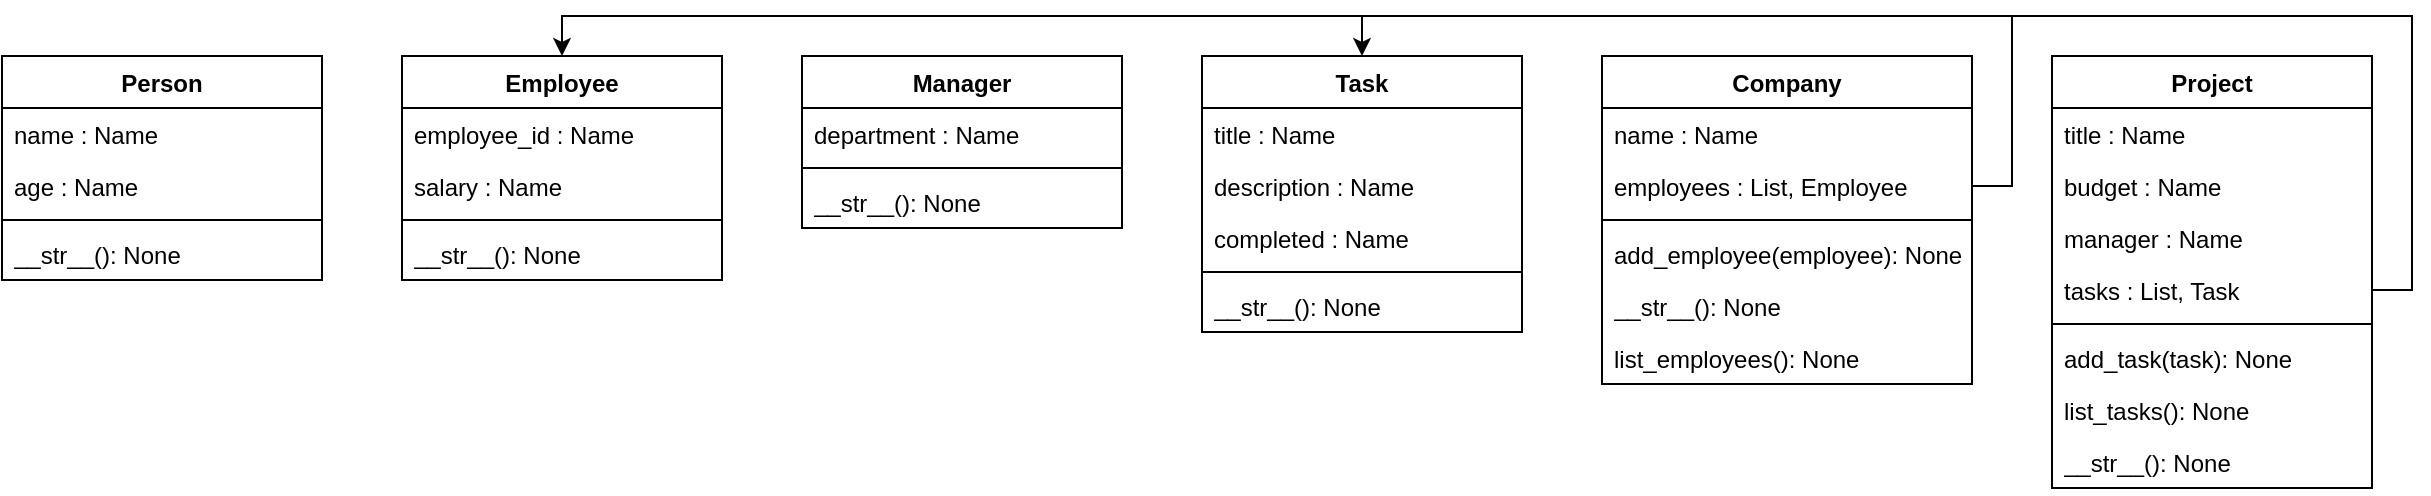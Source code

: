 <mxfile version="24.7.5">
  <diagram name="Page-1" id="page-1">
    <mxGraphModel dx="1912" dy="2294" grid="0" gridSize="10" guides="0" tooltips="1" connect="1" arrows="1" fold="1" page="1" pageScale="1" pageWidth="827" pageHeight="1169" math="0" shadow="0">
      <root>
        <mxCell id="0" />
        <mxCell id="1" parent="0" />
        <mxCell id="Class_1ac8d93fec9348929dc1d9de511b45c1" value="Person" style="swimlane;fontStyle=1;align=center;verticalAlign=top;childLayout=stackLayout;horizontal=1;startSize=26;horizontalStack=0;resizeParent=1;resizeParentMax=0;resizeLast=0;collapsible=1;marginBottom=0;whiteSpace=wrap;html=1;" vertex="1" parent="1">
          <mxGeometry x="20" y="20" width="160" height="112" as="geometry" />
        </mxCell>
        <mxCell id="Class_1ac8d93fec9348929dc1d9de511b45c1_80780f96c0b2425098fa31db05dde7c4" value="name : Name" style="text;strokeColor=none;fillColor=none;align=left;verticalAlign=top;spacingLeft=4;spacingRight=4;overflow=hidden;rotatable=0;points=[[0,0.5],[1,0.5]];portConstraint=eastwest;whiteSpace=wrap;html=1;" vertex="1" parent="Class_1ac8d93fec9348929dc1d9de511b45c1">
          <mxGeometry y="26" width="160" height="26" as="geometry" />
        </mxCell>
        <mxCell id="Class_1ac8d93fec9348929dc1d9de511b45c1_0d820a5fd3eb4db99cca3117592eaba1" value="age : Name" style="text;strokeColor=none;fillColor=none;align=left;verticalAlign=top;spacingLeft=4;spacingRight=4;overflow=hidden;rotatable=0;points=[[0,0.5],[1,0.5]];portConstraint=eastwest;whiteSpace=wrap;html=1;" vertex="1" parent="Class_1ac8d93fec9348929dc1d9de511b45c1">
          <mxGeometry y="52" width="160" height="26" as="geometry" />
        </mxCell>
        <mxCell id="Class_1ac8d93fec9348929dc1d9de511b45c1_separator" style="line;strokeColor=#000000;strokeWidth=1;" vertex="1" parent="Class_1ac8d93fec9348929dc1d9de511b45c1">
          <mxGeometry y="78" width="160" height="8" as="geometry" />
        </mxCell>
        <mxCell id="Class_1ac8d93fec9348929dc1d9de511b45c1_f97491751e1946ff9b935b70b5f95a76" value="__str__(): None" style="text;strokeColor=none;fillColor=none;align=left;verticalAlign=top;spacingLeft=4;spacingRight=4;overflow=hidden;rotatable=0;points=[[0,0.5],[1,0.5]];portConstraint=eastwest;whiteSpace=wrap;html=1;" vertex="1" parent="Class_1ac8d93fec9348929dc1d9de511b45c1">
          <mxGeometry y="86" width="160" height="26" as="geometry" />
        </mxCell>
        <mxCell id="Class_bb685374c6074bfba74ee04919b15bf3" value="Employee" style="swimlane;fontStyle=1;align=center;verticalAlign=top;childLayout=stackLayout;horizontal=1;startSize=26;horizontalStack=0;resizeParent=1;resizeParentMax=0;resizeLast=0;collapsible=1;marginBottom=0;whiteSpace=wrap;html=1;" vertex="1" parent="1">
          <mxGeometry x="220" y="20" width="160" height="112" as="geometry" />
        </mxCell>
        <mxCell id="Class_bb685374c6074bfba74ee04919b15bf3_c8b613911ffb4d14920a641e4e7dab97" value="employee_id : Name" style="text;strokeColor=none;fillColor=none;align=left;verticalAlign=top;spacingLeft=4;spacingRight=4;overflow=hidden;rotatable=0;points=[[0,0.5],[1,0.5]];portConstraint=eastwest;whiteSpace=wrap;html=1;" vertex="1" parent="Class_bb685374c6074bfba74ee04919b15bf3">
          <mxGeometry y="26" width="160" height="26" as="geometry" />
        </mxCell>
        <mxCell id="Class_bb685374c6074bfba74ee04919b15bf3_b93be72634474dc6a730864974ff3c4d" value="salary : Name" style="text;strokeColor=none;fillColor=none;align=left;verticalAlign=top;spacingLeft=4;spacingRight=4;overflow=hidden;rotatable=0;points=[[0,0.5],[1,0.5]];portConstraint=eastwest;whiteSpace=wrap;html=1;" vertex="1" parent="Class_bb685374c6074bfba74ee04919b15bf3">
          <mxGeometry y="52" width="160" height="26" as="geometry" />
        </mxCell>
        <mxCell id="Class_bb685374c6074bfba74ee04919b15bf3_separator" style="line;strokeColor=#000000;strokeWidth=1;" vertex="1" parent="Class_bb685374c6074bfba74ee04919b15bf3">
          <mxGeometry y="78" width="160" height="8" as="geometry" />
        </mxCell>
        <mxCell id="Class_bb685374c6074bfba74ee04919b15bf3_ac1554cc9d0c4682a92de6a53e8bf7fa" value="__str__(): None" style="text;strokeColor=none;fillColor=none;align=left;verticalAlign=top;spacingLeft=4;spacingRight=4;overflow=hidden;rotatable=0;points=[[0,0.5],[1,0.5]];portConstraint=eastwest;whiteSpace=wrap;html=1;" vertex="1" parent="Class_bb685374c6074bfba74ee04919b15bf3">
          <mxGeometry y="86" width="160" height="26" as="geometry" />
        </mxCell>
        <mxCell id="Class_d39c7666edbc43a593961373e6ea6a99" value="Manager" style="swimlane;fontStyle=1;align=center;verticalAlign=top;childLayout=stackLayout;horizontal=1;startSize=26;horizontalStack=0;resizeParent=1;resizeParentMax=0;resizeLast=0;collapsible=1;marginBottom=0;whiteSpace=wrap;html=1;" vertex="1" parent="1">
          <mxGeometry x="420" y="20" width="160" height="86" as="geometry" />
        </mxCell>
        <mxCell id="Class_d39c7666edbc43a593961373e6ea6a99_9dc3478ca5b7402599ca3a24a098031b" value="department : Name" style="text;strokeColor=none;fillColor=none;align=left;verticalAlign=top;spacingLeft=4;spacingRight=4;overflow=hidden;rotatable=0;points=[[0,0.5],[1,0.5]];portConstraint=eastwest;whiteSpace=wrap;html=1;" vertex="1" parent="Class_d39c7666edbc43a593961373e6ea6a99">
          <mxGeometry y="26" width="160" height="26" as="geometry" />
        </mxCell>
        <mxCell id="Class_d39c7666edbc43a593961373e6ea6a99_separator" style="line;strokeColor=#000000;strokeWidth=1;" vertex="1" parent="Class_d39c7666edbc43a593961373e6ea6a99">
          <mxGeometry y="52" width="160" height="8" as="geometry" />
        </mxCell>
        <mxCell id="Class_d39c7666edbc43a593961373e6ea6a99_ce0bbbc8327f46a29145bd6e1e069f58" value="__str__(): None" style="text;strokeColor=none;fillColor=none;align=left;verticalAlign=top;spacingLeft=4;spacingRight=4;overflow=hidden;rotatable=0;points=[[0,0.5],[1,0.5]];portConstraint=eastwest;whiteSpace=wrap;html=1;" vertex="1" parent="Class_d39c7666edbc43a593961373e6ea6a99">
          <mxGeometry y="60" width="160" height="26" as="geometry" />
        </mxCell>
        <mxCell id="Class_5aee7db894e143a7b40e9acd8556012e" value="Task" style="swimlane;fontStyle=1;align=center;verticalAlign=top;childLayout=stackLayout;horizontal=1;startSize=26;horizontalStack=0;resizeParent=1;resizeParentMax=0;resizeLast=0;collapsible=1;marginBottom=0;whiteSpace=wrap;html=1;" vertex="1" parent="1">
          <mxGeometry x="620" y="20" width="160" height="138" as="geometry" />
        </mxCell>
        <mxCell id="Class_5aee7db894e143a7b40e9acd8556012e_5841ff1ce10f472293c3aa43baa654c4" value="title : Name" style="text;strokeColor=none;fillColor=none;align=left;verticalAlign=top;spacingLeft=4;spacingRight=4;overflow=hidden;rotatable=0;points=[[0,0.5],[1,0.5]];portConstraint=eastwest;whiteSpace=wrap;html=1;" vertex="1" parent="Class_5aee7db894e143a7b40e9acd8556012e">
          <mxGeometry y="26" width="160" height="26" as="geometry" />
        </mxCell>
        <mxCell id="Class_5aee7db894e143a7b40e9acd8556012e_7eb9f31fabb14439a417fe705cc4573d" value="description : Name" style="text;strokeColor=none;fillColor=none;align=left;verticalAlign=top;spacingLeft=4;spacingRight=4;overflow=hidden;rotatable=0;points=[[0,0.5],[1,0.5]];portConstraint=eastwest;whiteSpace=wrap;html=1;" vertex="1" parent="Class_5aee7db894e143a7b40e9acd8556012e">
          <mxGeometry y="52" width="160" height="26" as="geometry" />
        </mxCell>
        <mxCell id="Class_5aee7db894e143a7b40e9acd8556012e_709e4e9cab0548f283febd9b4e69a245" value="completed : Name" style="text;strokeColor=none;fillColor=none;align=left;verticalAlign=top;spacingLeft=4;spacingRight=4;overflow=hidden;rotatable=0;points=[[0,0.5],[1,0.5]];portConstraint=eastwest;whiteSpace=wrap;html=1;" vertex="1" parent="Class_5aee7db894e143a7b40e9acd8556012e">
          <mxGeometry y="78" width="160" height="26" as="geometry" />
        </mxCell>
        <mxCell id="Class_5aee7db894e143a7b40e9acd8556012e_separator" style="line;strokeColor=#000000;strokeWidth=1;" vertex="1" parent="Class_5aee7db894e143a7b40e9acd8556012e">
          <mxGeometry y="104" width="160" height="8" as="geometry" />
        </mxCell>
        <mxCell id="Class_5aee7db894e143a7b40e9acd8556012e_eaf7074a25dd451ebed7092a764f4935" value="__str__(): None" style="text;strokeColor=none;fillColor=none;align=left;verticalAlign=top;spacingLeft=4;spacingRight=4;overflow=hidden;rotatable=0;points=[[0,0.5],[1,0.5]];portConstraint=eastwest;whiteSpace=wrap;html=1;" vertex="1" parent="Class_5aee7db894e143a7b40e9acd8556012e">
          <mxGeometry y="112" width="160" height="26" as="geometry" />
        </mxCell>
        <mxCell id="Class_11c20d70e2ad40599217bbc72461362b" value="Company" style="swimlane;fontStyle=1;align=center;verticalAlign=top;childLayout=stackLayout;horizontal=1;startSize=26;horizontalStack=0;resizeParent=1;resizeParentMax=0;resizeLast=0;collapsible=1;marginBottom=0;whiteSpace=wrap;html=1;" vertex="1" parent="1">
          <mxGeometry x="820" y="20" width="185" height="164" as="geometry" />
        </mxCell>
        <mxCell id="Class_11c20d70e2ad40599217bbc72461362b_a2beaea12dce4147bdf0a0916291a17f" value="name : Name" style="text;strokeColor=none;fillColor=none;align=left;verticalAlign=top;spacingLeft=4;spacingRight=4;overflow=hidden;rotatable=0;points=[[0,0.5],[1,0.5]];portConstraint=eastwest;whiteSpace=wrap;html=1;" vertex="1" parent="Class_11c20d70e2ad40599217bbc72461362b">
          <mxGeometry y="26" width="185" height="26" as="geometry" />
        </mxCell>
        <mxCell id="Class_11c20d70e2ad40599217bbc72461362b_7db164894d3b40c5b35868471ebac462" value="employees : List, Employee" style="text;strokeColor=none;fillColor=none;align=left;verticalAlign=top;spacingLeft=4;spacingRight=4;overflow=hidden;rotatable=0;points=[[0,0.5],[1,0.5]];portConstraint=eastwest;whiteSpace=wrap;html=1;" vertex="1" parent="Class_11c20d70e2ad40599217bbc72461362b">
          <mxGeometry y="52" width="185" height="26" as="geometry" />
        </mxCell>
        <mxCell id="Class_11c20d70e2ad40599217bbc72461362b_separator" style="line;strokeColor=#000000;strokeWidth=1;" vertex="1" parent="Class_11c20d70e2ad40599217bbc72461362b">
          <mxGeometry y="78" width="185" height="8" as="geometry" />
        </mxCell>
        <mxCell id="Class_11c20d70e2ad40599217bbc72461362b_f75da7a0aa7d47339f806f2397835822" value="add_employee(employee): None" style="text;strokeColor=none;fillColor=none;align=left;verticalAlign=top;spacingLeft=4;spacingRight=4;overflow=hidden;rotatable=0;points=[[0,0.5],[1,0.5]];portConstraint=eastwest;whiteSpace=wrap;html=1;" vertex="1" parent="Class_11c20d70e2ad40599217bbc72461362b">
          <mxGeometry y="86" width="185" height="26" as="geometry" />
        </mxCell>
        <mxCell id="Class_11c20d70e2ad40599217bbc72461362b_b4d5543905684d51bd443d4b61d77ecb" value="__str__(): None" style="text;strokeColor=none;fillColor=none;align=left;verticalAlign=top;spacingLeft=4;spacingRight=4;overflow=hidden;rotatable=0;points=[[0,0.5],[1,0.5]];portConstraint=eastwest;whiteSpace=wrap;html=1;" vertex="1" parent="Class_11c20d70e2ad40599217bbc72461362b">
          <mxGeometry y="112" width="185" height="26" as="geometry" />
        </mxCell>
        <mxCell id="Class_11c20d70e2ad40599217bbc72461362b_8666608e1d0b48e684c10f5500e392b6" value="list_employees(): None" style="text;strokeColor=none;fillColor=none;align=left;verticalAlign=top;spacingLeft=4;spacingRight=4;overflow=hidden;rotatable=0;points=[[0,0.5],[1,0.5]];portConstraint=eastwest;whiteSpace=wrap;html=1;" vertex="1" parent="Class_11c20d70e2ad40599217bbc72461362b">
          <mxGeometry y="138" width="185" height="26" as="geometry" />
        </mxCell>
        <mxCell id="Class_35bf7beca2cf4e879a0c8b44783f9b5c" value="Project" style="swimlane;fontStyle=1;align=center;verticalAlign=top;childLayout=stackLayout;horizontal=1;startSize=26;horizontalStack=0;resizeParent=1;resizeParentMax=0;resizeLast=0;collapsible=1;marginBottom=0;whiteSpace=wrap;html=1;" vertex="1" parent="1">
          <mxGeometry x="1045" y="20" width="160" height="216" as="geometry" />
        </mxCell>
        <mxCell id="Class_35bf7beca2cf4e879a0c8b44783f9b5c_dbc58957361b4b24a3df7f6fd0453629" value="title : Name" style="text;strokeColor=none;fillColor=none;align=left;verticalAlign=top;spacingLeft=4;spacingRight=4;overflow=hidden;rotatable=0;points=[[0,0.5],[1,0.5]];portConstraint=eastwest;whiteSpace=wrap;html=1;" vertex="1" parent="Class_35bf7beca2cf4e879a0c8b44783f9b5c">
          <mxGeometry y="26" width="160" height="26" as="geometry" />
        </mxCell>
        <mxCell id="Class_35bf7beca2cf4e879a0c8b44783f9b5c_592c3cc311ee4d1586ac153394852270" value="budget : Name" style="text;strokeColor=none;fillColor=none;align=left;verticalAlign=top;spacingLeft=4;spacingRight=4;overflow=hidden;rotatable=0;points=[[0,0.5],[1,0.5]];portConstraint=eastwest;whiteSpace=wrap;html=1;" vertex="1" parent="Class_35bf7beca2cf4e879a0c8b44783f9b5c">
          <mxGeometry y="52" width="160" height="26" as="geometry" />
        </mxCell>
        <mxCell id="Class_35bf7beca2cf4e879a0c8b44783f9b5c_99ac1df779f54b59a439f5cbe5fa0d55" value="manager : Name" style="text;strokeColor=none;fillColor=none;align=left;verticalAlign=top;spacingLeft=4;spacingRight=4;overflow=hidden;rotatable=0;points=[[0,0.5],[1,0.5]];portConstraint=eastwest;whiteSpace=wrap;html=1;" vertex="1" parent="Class_35bf7beca2cf4e879a0c8b44783f9b5c">
          <mxGeometry y="78" width="160" height="26" as="geometry" />
        </mxCell>
        <mxCell id="Class_35bf7beca2cf4e879a0c8b44783f9b5c_3328793a22d84bf5ab16710551bc4e75" value="tasks : List, Task" style="text;strokeColor=none;fillColor=none;align=left;verticalAlign=top;spacingLeft=4;spacingRight=4;overflow=hidden;rotatable=0;points=[[0,0.5],[1,0.5]];portConstraint=eastwest;whiteSpace=wrap;html=1;" vertex="1" parent="Class_35bf7beca2cf4e879a0c8b44783f9b5c">
          <mxGeometry y="104" width="160" height="26" as="geometry" />
        </mxCell>
        <mxCell id="Class_35bf7beca2cf4e879a0c8b44783f9b5c_separator" style="line;strokeColor=#000000;strokeWidth=1;" vertex="1" parent="Class_35bf7beca2cf4e879a0c8b44783f9b5c">
          <mxGeometry y="130" width="160" height="8" as="geometry" />
        </mxCell>
        <mxCell id="Class_35bf7beca2cf4e879a0c8b44783f9b5c_c188b61fe3c446c19641ee9393066c7f" value="add_task(task): None" style="text;strokeColor=none;fillColor=none;align=left;verticalAlign=top;spacingLeft=4;spacingRight=4;overflow=hidden;rotatable=0;points=[[0,0.5],[1,0.5]];portConstraint=eastwest;whiteSpace=wrap;html=1;" vertex="1" parent="Class_35bf7beca2cf4e879a0c8b44783f9b5c">
          <mxGeometry y="138" width="160" height="26" as="geometry" />
        </mxCell>
        <mxCell id="Class_35bf7beca2cf4e879a0c8b44783f9b5c_857c31f82a5b49c5ae55cc0586d250c4" value="list_tasks(): None" style="text;strokeColor=none;fillColor=none;align=left;verticalAlign=top;spacingLeft=4;spacingRight=4;overflow=hidden;rotatable=0;points=[[0,0.5],[1,0.5]];portConstraint=eastwest;whiteSpace=wrap;html=1;" vertex="1" parent="Class_35bf7beca2cf4e879a0c8b44783f9b5c">
          <mxGeometry y="164" width="160" height="26" as="geometry" />
        </mxCell>
        <mxCell id="Class_35bf7beca2cf4e879a0c8b44783f9b5c_1f23ffab7f1b421d969c3772b3f5ae4c" value="__str__(): None" style="text;strokeColor=none;fillColor=none;align=left;verticalAlign=top;spacingLeft=4;spacingRight=4;overflow=hidden;rotatable=0;points=[[0,0.5],[1,0.5]];portConstraint=eastwest;whiteSpace=wrap;html=1;" vertex="1" parent="Class_35bf7beca2cf4e879a0c8b44783f9b5c">
          <mxGeometry y="190" width="160" height="26" as="geometry" />
        </mxCell>
        <mxCell id="Class_11c20d70e2ad40599217bbc72461362b_7a4622f568754778b0715d1f602f9b84" value="" style="edgeStyle=orthogonalEdgeStyle;rounded=0;orthogonalLoop=1;jettySize=auto;html=1;exitX=1;exitY=0.5;exitDx=0;exitDy=0;entryX=0.5;entryY=0;entryDx=0;entryDy=0;" edge="1" parent="1" source="Class_11c20d70e2ad40599217bbc72461362b_7db164894d3b40c5b35868471ebac462" target="Class_bb685374c6074bfba74ee04919b15bf3">
          <mxGeometry as="geometry" />
        </mxCell>
        <mxCell id="Class_35bf7beca2cf4e879a0c8b44783f9b5c_e82be85f48454ce2802a9b02aa966afe" value="" style="edgeStyle=orthogonalEdgeStyle;rounded=0;orthogonalLoop=1;jettySize=auto;html=1;exitX=1;exitY=0.5;exitDx=0;exitDy=0;entryX=0.5;entryY=0;entryDx=0;entryDy=0;" edge="1" parent="1" source="Class_35bf7beca2cf4e879a0c8b44783f9b5c_3328793a22d84bf5ab16710551bc4e75" target="Class_5aee7db894e143a7b40e9acd8556012e">
          <mxGeometry as="geometry" />
        </mxCell>
      </root>
    </mxGraphModel>
  </diagram>
</mxfile>
